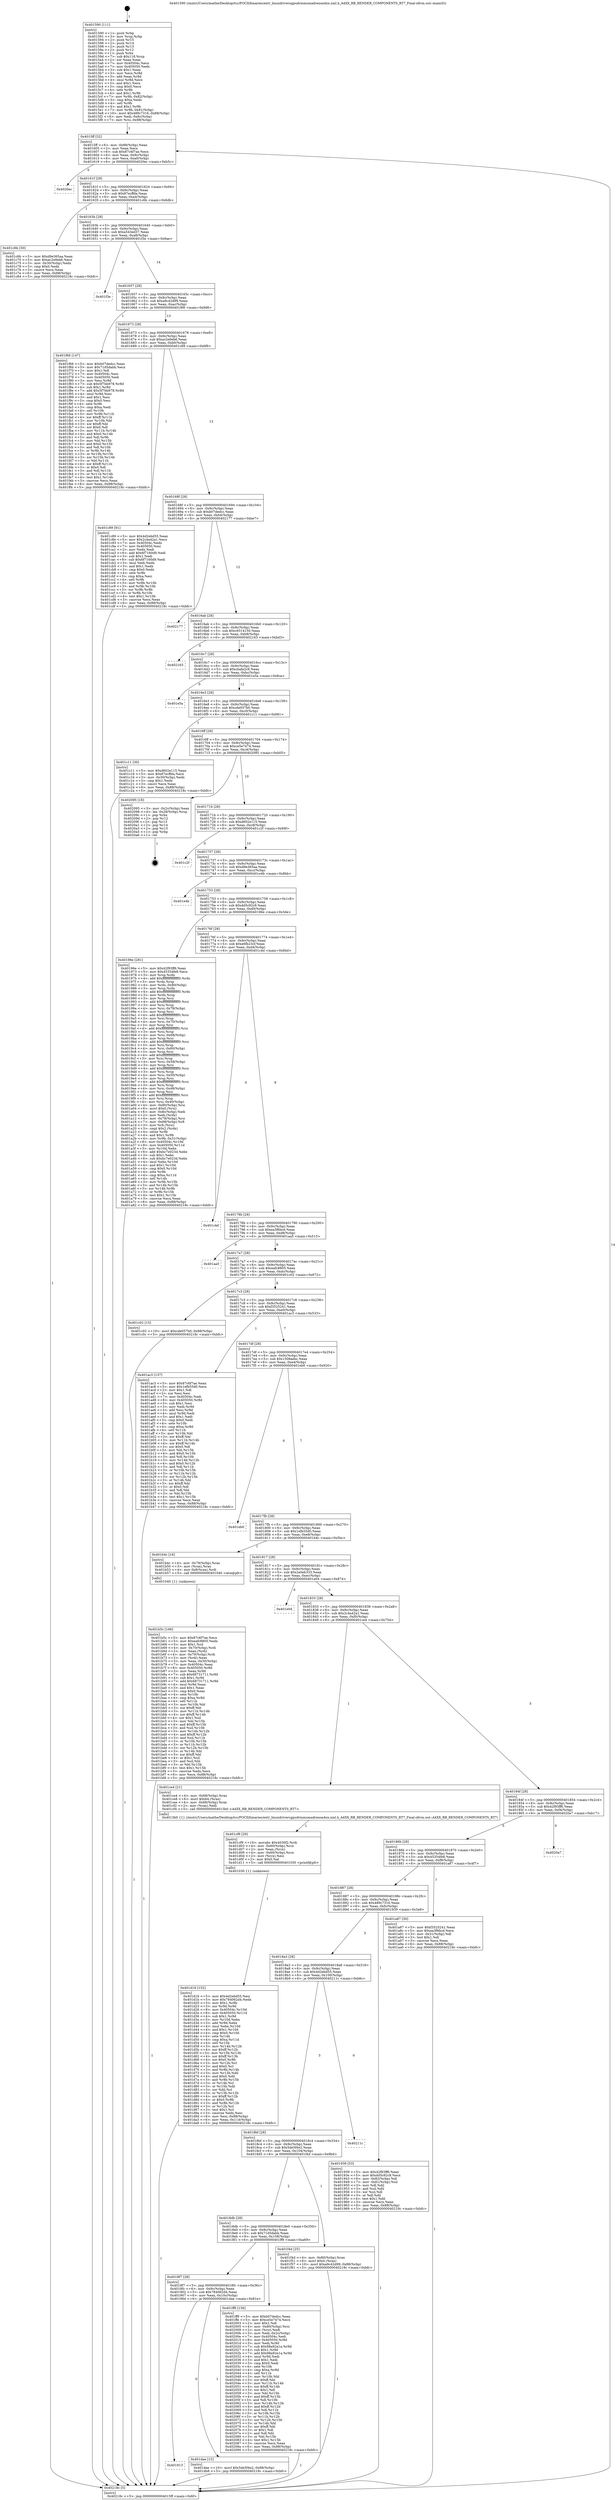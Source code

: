 digraph "0x401590" {
  label = "0x401590 (/mnt/c/Users/mathe/Desktop/tcc/POCII/binaries/extr_linuxdriversgpudrmmsmadrenoa4xx.xml.h_A4XX_RB_RENDER_COMPONENTS_RT7_Final-ollvm.out::main(0))"
  labelloc = "t"
  node[shape=record]

  Entry [label="",width=0.3,height=0.3,shape=circle,fillcolor=black,style=filled]
  "0x4015ff" [label="{
     0x4015ff [32]\l
     | [instrs]\l
     &nbsp;&nbsp;0x4015ff \<+6\>: mov -0x88(%rbp),%eax\l
     &nbsp;&nbsp;0x401605 \<+2\>: mov %eax,%ecx\l
     &nbsp;&nbsp;0x401607 \<+6\>: sub $0x87c6f7ae,%ecx\l
     &nbsp;&nbsp;0x40160d \<+6\>: mov %eax,-0x9c(%rbp)\l
     &nbsp;&nbsp;0x401613 \<+6\>: mov %ecx,-0xa0(%rbp)\l
     &nbsp;&nbsp;0x401619 \<+6\>: je 00000000004020ec \<main+0xb5c\>\l
  }"]
  "0x4020ec" [label="{
     0x4020ec\l
  }", style=dashed]
  "0x40161f" [label="{
     0x40161f [28]\l
     | [instrs]\l
     &nbsp;&nbsp;0x40161f \<+5\>: jmp 0000000000401624 \<main+0x94\>\l
     &nbsp;&nbsp;0x401624 \<+6\>: mov -0x9c(%rbp),%eax\l
     &nbsp;&nbsp;0x40162a \<+5\>: sub $0x87ecffda,%eax\l
     &nbsp;&nbsp;0x40162f \<+6\>: mov %eax,-0xa4(%rbp)\l
     &nbsp;&nbsp;0x401635 \<+6\>: je 0000000000401c6b \<main+0x6db\>\l
  }"]
  Exit [label="",width=0.3,height=0.3,shape=circle,fillcolor=black,style=filled,peripheries=2]
  "0x401c6b" [label="{
     0x401c6b [30]\l
     | [instrs]\l
     &nbsp;&nbsp;0x401c6b \<+5\>: mov $0xd9e365aa,%eax\l
     &nbsp;&nbsp;0x401c70 \<+5\>: mov $0xac2e9eb6,%ecx\l
     &nbsp;&nbsp;0x401c75 \<+3\>: mov -0x30(%rbp),%edx\l
     &nbsp;&nbsp;0x401c78 \<+3\>: cmp $0x0,%edx\l
     &nbsp;&nbsp;0x401c7b \<+3\>: cmove %ecx,%eax\l
     &nbsp;&nbsp;0x401c7e \<+6\>: mov %eax,-0x88(%rbp)\l
     &nbsp;&nbsp;0x401c84 \<+5\>: jmp 000000000040218c \<main+0xbfc\>\l
  }"]
  "0x40163b" [label="{
     0x40163b [28]\l
     | [instrs]\l
     &nbsp;&nbsp;0x40163b \<+5\>: jmp 0000000000401640 \<main+0xb0\>\l
     &nbsp;&nbsp;0x401640 \<+6\>: mov -0x9c(%rbp),%eax\l
     &nbsp;&nbsp;0x401646 \<+5\>: sub $0xa543ed37,%eax\l
     &nbsp;&nbsp;0x40164b \<+6\>: mov %eax,-0xa8(%rbp)\l
     &nbsp;&nbsp;0x401651 \<+6\>: je 0000000000401f3e \<main+0x9ae\>\l
  }"]
  "0x401913" [label="{
     0x401913\l
  }", style=dashed]
  "0x401f3e" [label="{
     0x401f3e\l
  }", style=dashed]
  "0x401657" [label="{
     0x401657 [28]\l
     | [instrs]\l
     &nbsp;&nbsp;0x401657 \<+5\>: jmp 000000000040165c \<main+0xcc\>\l
     &nbsp;&nbsp;0x40165c \<+6\>: mov -0x9c(%rbp),%eax\l
     &nbsp;&nbsp;0x401662 \<+5\>: sub $0xa9c42d99,%eax\l
     &nbsp;&nbsp;0x401667 \<+6\>: mov %eax,-0xac(%rbp)\l
     &nbsp;&nbsp;0x40166d \<+6\>: je 0000000000401f66 \<main+0x9d6\>\l
  }"]
  "0x401dae" [label="{
     0x401dae [15]\l
     | [instrs]\l
     &nbsp;&nbsp;0x401dae \<+10\>: movl $0x5de5f4e2,-0x88(%rbp)\l
     &nbsp;&nbsp;0x401db8 \<+5\>: jmp 000000000040218c \<main+0xbfc\>\l
  }"]
  "0x401f66" [label="{
     0x401f66 [147]\l
     | [instrs]\l
     &nbsp;&nbsp;0x401f66 \<+5\>: mov $0xb07dedcc,%eax\l
     &nbsp;&nbsp;0x401f6b \<+5\>: mov $0x71d5dabb,%ecx\l
     &nbsp;&nbsp;0x401f70 \<+2\>: mov $0x1,%dl\l
     &nbsp;&nbsp;0x401f72 \<+7\>: mov 0x40504c,%esi\l
     &nbsp;&nbsp;0x401f79 \<+7\>: mov 0x405050,%edi\l
     &nbsp;&nbsp;0x401f80 \<+3\>: mov %esi,%r8d\l
     &nbsp;&nbsp;0x401f83 \<+7\>: sub $0x5f7bb978,%r8d\l
     &nbsp;&nbsp;0x401f8a \<+4\>: sub $0x1,%r8d\l
     &nbsp;&nbsp;0x401f8e \<+7\>: add $0x5f7bb978,%r8d\l
     &nbsp;&nbsp;0x401f95 \<+4\>: imul %r8d,%esi\l
     &nbsp;&nbsp;0x401f99 \<+3\>: and $0x1,%esi\l
     &nbsp;&nbsp;0x401f9c \<+3\>: cmp $0x0,%esi\l
     &nbsp;&nbsp;0x401f9f \<+4\>: sete %r9b\l
     &nbsp;&nbsp;0x401fa3 \<+3\>: cmp $0xa,%edi\l
     &nbsp;&nbsp;0x401fa6 \<+4\>: setl %r10b\l
     &nbsp;&nbsp;0x401faa \<+3\>: mov %r9b,%r11b\l
     &nbsp;&nbsp;0x401fad \<+4\>: xor $0xff,%r11b\l
     &nbsp;&nbsp;0x401fb1 \<+3\>: mov %r10b,%bl\l
     &nbsp;&nbsp;0x401fb4 \<+3\>: xor $0xff,%bl\l
     &nbsp;&nbsp;0x401fb7 \<+3\>: xor $0x0,%dl\l
     &nbsp;&nbsp;0x401fba \<+3\>: mov %r11b,%r14b\l
     &nbsp;&nbsp;0x401fbd \<+4\>: and $0x0,%r14b\l
     &nbsp;&nbsp;0x401fc1 \<+3\>: and %dl,%r9b\l
     &nbsp;&nbsp;0x401fc4 \<+3\>: mov %bl,%r15b\l
     &nbsp;&nbsp;0x401fc7 \<+4\>: and $0x0,%r15b\l
     &nbsp;&nbsp;0x401fcb \<+3\>: and %dl,%r10b\l
     &nbsp;&nbsp;0x401fce \<+3\>: or %r9b,%r14b\l
     &nbsp;&nbsp;0x401fd1 \<+3\>: or %r10b,%r15b\l
     &nbsp;&nbsp;0x401fd4 \<+3\>: xor %r15b,%r14b\l
     &nbsp;&nbsp;0x401fd7 \<+3\>: or %bl,%r11b\l
     &nbsp;&nbsp;0x401fda \<+4\>: xor $0xff,%r11b\l
     &nbsp;&nbsp;0x401fde \<+3\>: or $0x0,%dl\l
     &nbsp;&nbsp;0x401fe1 \<+3\>: and %dl,%r11b\l
     &nbsp;&nbsp;0x401fe4 \<+3\>: or %r11b,%r14b\l
     &nbsp;&nbsp;0x401fe7 \<+4\>: test $0x1,%r14b\l
     &nbsp;&nbsp;0x401feb \<+3\>: cmovne %ecx,%eax\l
     &nbsp;&nbsp;0x401fee \<+6\>: mov %eax,-0x88(%rbp)\l
     &nbsp;&nbsp;0x401ff4 \<+5\>: jmp 000000000040218c \<main+0xbfc\>\l
  }"]
  "0x401673" [label="{
     0x401673 [28]\l
     | [instrs]\l
     &nbsp;&nbsp;0x401673 \<+5\>: jmp 0000000000401678 \<main+0xe8\>\l
     &nbsp;&nbsp;0x401678 \<+6\>: mov -0x9c(%rbp),%eax\l
     &nbsp;&nbsp;0x40167e \<+5\>: sub $0xac2e9eb6,%eax\l
     &nbsp;&nbsp;0x401683 \<+6\>: mov %eax,-0xb0(%rbp)\l
     &nbsp;&nbsp;0x401689 \<+6\>: je 0000000000401c89 \<main+0x6f9\>\l
  }"]
  "0x4018f7" [label="{
     0x4018f7 [28]\l
     | [instrs]\l
     &nbsp;&nbsp;0x4018f7 \<+5\>: jmp 00000000004018fc \<main+0x36c\>\l
     &nbsp;&nbsp;0x4018fc \<+6\>: mov -0x9c(%rbp),%eax\l
     &nbsp;&nbsp;0x401902 \<+5\>: sub $0x784062d4,%eax\l
     &nbsp;&nbsp;0x401907 \<+6\>: mov %eax,-0x10c(%rbp)\l
     &nbsp;&nbsp;0x40190d \<+6\>: je 0000000000401dae \<main+0x81e\>\l
  }"]
  "0x401c89" [label="{
     0x401c89 [91]\l
     | [instrs]\l
     &nbsp;&nbsp;0x401c89 \<+5\>: mov $0x4d2ebd55,%eax\l
     &nbsp;&nbsp;0x401c8e \<+5\>: mov $0x2c4a42a1,%ecx\l
     &nbsp;&nbsp;0x401c93 \<+7\>: mov 0x40504c,%edx\l
     &nbsp;&nbsp;0x401c9a \<+7\>: mov 0x405050,%esi\l
     &nbsp;&nbsp;0x401ca1 \<+2\>: mov %edx,%edi\l
     &nbsp;&nbsp;0x401ca3 \<+6\>: add $0x6f7160d9,%edi\l
     &nbsp;&nbsp;0x401ca9 \<+3\>: sub $0x1,%edi\l
     &nbsp;&nbsp;0x401cac \<+6\>: sub $0x6f7160d9,%edi\l
     &nbsp;&nbsp;0x401cb2 \<+3\>: imul %edi,%edx\l
     &nbsp;&nbsp;0x401cb5 \<+3\>: and $0x1,%edx\l
     &nbsp;&nbsp;0x401cb8 \<+3\>: cmp $0x0,%edx\l
     &nbsp;&nbsp;0x401cbb \<+4\>: sete %r8b\l
     &nbsp;&nbsp;0x401cbf \<+3\>: cmp $0xa,%esi\l
     &nbsp;&nbsp;0x401cc2 \<+4\>: setl %r9b\l
     &nbsp;&nbsp;0x401cc6 \<+3\>: mov %r8b,%r10b\l
     &nbsp;&nbsp;0x401cc9 \<+3\>: and %r9b,%r10b\l
     &nbsp;&nbsp;0x401ccc \<+3\>: xor %r9b,%r8b\l
     &nbsp;&nbsp;0x401ccf \<+3\>: or %r8b,%r10b\l
     &nbsp;&nbsp;0x401cd2 \<+4\>: test $0x1,%r10b\l
     &nbsp;&nbsp;0x401cd6 \<+3\>: cmovne %ecx,%eax\l
     &nbsp;&nbsp;0x401cd9 \<+6\>: mov %eax,-0x88(%rbp)\l
     &nbsp;&nbsp;0x401cdf \<+5\>: jmp 000000000040218c \<main+0xbfc\>\l
  }"]
  "0x40168f" [label="{
     0x40168f [28]\l
     | [instrs]\l
     &nbsp;&nbsp;0x40168f \<+5\>: jmp 0000000000401694 \<main+0x104\>\l
     &nbsp;&nbsp;0x401694 \<+6\>: mov -0x9c(%rbp),%eax\l
     &nbsp;&nbsp;0x40169a \<+5\>: sub $0xb07dedcc,%eax\l
     &nbsp;&nbsp;0x40169f \<+6\>: mov %eax,-0xb4(%rbp)\l
     &nbsp;&nbsp;0x4016a5 \<+6\>: je 0000000000402177 \<main+0xbe7\>\l
  }"]
  "0x401ff9" [label="{
     0x401ff9 [156]\l
     | [instrs]\l
     &nbsp;&nbsp;0x401ff9 \<+5\>: mov $0xb07dedcc,%eax\l
     &nbsp;&nbsp;0x401ffe \<+5\>: mov $0xce5e7474,%ecx\l
     &nbsp;&nbsp;0x402003 \<+2\>: mov $0x1,%dl\l
     &nbsp;&nbsp;0x402005 \<+4\>: mov -0x80(%rbp),%rsi\l
     &nbsp;&nbsp;0x402009 \<+2\>: mov (%rsi),%edi\l
     &nbsp;&nbsp;0x40200b \<+3\>: mov %edi,-0x2c(%rbp)\l
     &nbsp;&nbsp;0x40200e \<+7\>: mov 0x40504c,%edi\l
     &nbsp;&nbsp;0x402015 \<+8\>: mov 0x405050,%r8d\l
     &nbsp;&nbsp;0x40201d \<+3\>: mov %edi,%r9d\l
     &nbsp;&nbsp;0x402020 \<+7\>: sub $0x98a92e1a,%r9d\l
     &nbsp;&nbsp;0x402027 \<+4\>: sub $0x1,%r9d\l
     &nbsp;&nbsp;0x40202b \<+7\>: add $0x98a92e1a,%r9d\l
     &nbsp;&nbsp;0x402032 \<+4\>: imul %r9d,%edi\l
     &nbsp;&nbsp;0x402036 \<+3\>: and $0x1,%edi\l
     &nbsp;&nbsp;0x402039 \<+3\>: cmp $0x0,%edi\l
     &nbsp;&nbsp;0x40203c \<+4\>: sete %r10b\l
     &nbsp;&nbsp;0x402040 \<+4\>: cmp $0xa,%r8d\l
     &nbsp;&nbsp;0x402044 \<+4\>: setl %r11b\l
     &nbsp;&nbsp;0x402048 \<+3\>: mov %r10b,%bl\l
     &nbsp;&nbsp;0x40204b \<+3\>: xor $0xff,%bl\l
     &nbsp;&nbsp;0x40204e \<+3\>: mov %r11b,%r14b\l
     &nbsp;&nbsp;0x402051 \<+4\>: xor $0xff,%r14b\l
     &nbsp;&nbsp;0x402055 \<+3\>: xor $0x1,%dl\l
     &nbsp;&nbsp;0x402058 \<+3\>: mov %bl,%r15b\l
     &nbsp;&nbsp;0x40205b \<+4\>: and $0xff,%r15b\l
     &nbsp;&nbsp;0x40205f \<+3\>: and %dl,%r10b\l
     &nbsp;&nbsp;0x402062 \<+3\>: mov %r14b,%r12b\l
     &nbsp;&nbsp;0x402065 \<+4\>: and $0xff,%r12b\l
     &nbsp;&nbsp;0x402069 \<+3\>: and %dl,%r11b\l
     &nbsp;&nbsp;0x40206c \<+3\>: or %r10b,%r15b\l
     &nbsp;&nbsp;0x40206f \<+3\>: or %r11b,%r12b\l
     &nbsp;&nbsp;0x402072 \<+3\>: xor %r12b,%r15b\l
     &nbsp;&nbsp;0x402075 \<+3\>: or %r14b,%bl\l
     &nbsp;&nbsp;0x402078 \<+3\>: xor $0xff,%bl\l
     &nbsp;&nbsp;0x40207b \<+3\>: or $0x1,%dl\l
     &nbsp;&nbsp;0x40207e \<+2\>: and %dl,%bl\l
     &nbsp;&nbsp;0x402080 \<+3\>: or %bl,%r15b\l
     &nbsp;&nbsp;0x402083 \<+4\>: test $0x1,%r15b\l
     &nbsp;&nbsp;0x402087 \<+3\>: cmovne %ecx,%eax\l
     &nbsp;&nbsp;0x40208a \<+6\>: mov %eax,-0x88(%rbp)\l
     &nbsp;&nbsp;0x402090 \<+5\>: jmp 000000000040218c \<main+0xbfc\>\l
  }"]
  "0x402177" [label="{
     0x402177\l
  }", style=dashed]
  "0x4016ab" [label="{
     0x4016ab [28]\l
     | [instrs]\l
     &nbsp;&nbsp;0x4016ab \<+5\>: jmp 00000000004016b0 \<main+0x120\>\l
     &nbsp;&nbsp;0x4016b0 \<+6\>: mov -0x9c(%rbp),%eax\l
     &nbsp;&nbsp;0x4016b6 \<+5\>: sub $0xc9314150,%eax\l
     &nbsp;&nbsp;0x4016bb \<+6\>: mov %eax,-0xb8(%rbp)\l
     &nbsp;&nbsp;0x4016c1 \<+6\>: je 0000000000402163 \<main+0xbd3\>\l
  }"]
  "0x4018db" [label="{
     0x4018db [28]\l
     | [instrs]\l
     &nbsp;&nbsp;0x4018db \<+5\>: jmp 00000000004018e0 \<main+0x350\>\l
     &nbsp;&nbsp;0x4018e0 \<+6\>: mov -0x9c(%rbp),%eax\l
     &nbsp;&nbsp;0x4018e6 \<+5\>: sub $0x71d5dabb,%eax\l
     &nbsp;&nbsp;0x4018eb \<+6\>: mov %eax,-0x108(%rbp)\l
     &nbsp;&nbsp;0x4018f1 \<+6\>: je 0000000000401ff9 \<main+0xa69\>\l
  }"]
  "0x402163" [label="{
     0x402163\l
  }", style=dashed]
  "0x4016c7" [label="{
     0x4016c7 [28]\l
     | [instrs]\l
     &nbsp;&nbsp;0x4016c7 \<+5\>: jmp 00000000004016cc \<main+0x13c\>\l
     &nbsp;&nbsp;0x4016cc \<+6\>: mov -0x9c(%rbp),%eax\l
     &nbsp;&nbsp;0x4016d2 \<+5\>: sub $0xcbafa2c9,%eax\l
     &nbsp;&nbsp;0x4016d7 \<+6\>: mov %eax,-0xbc(%rbp)\l
     &nbsp;&nbsp;0x4016dd \<+6\>: je 0000000000401e5a \<main+0x8ca\>\l
  }"]
  "0x401f4d" [label="{
     0x401f4d [25]\l
     | [instrs]\l
     &nbsp;&nbsp;0x401f4d \<+4\>: mov -0x80(%rbp),%rax\l
     &nbsp;&nbsp;0x401f51 \<+6\>: movl $0x0,(%rax)\l
     &nbsp;&nbsp;0x401f57 \<+10\>: movl $0xa9c42d99,-0x88(%rbp)\l
     &nbsp;&nbsp;0x401f61 \<+5\>: jmp 000000000040218c \<main+0xbfc\>\l
  }"]
  "0x401e5a" [label="{
     0x401e5a\l
  }", style=dashed]
  "0x4016e3" [label="{
     0x4016e3 [28]\l
     | [instrs]\l
     &nbsp;&nbsp;0x4016e3 \<+5\>: jmp 00000000004016e8 \<main+0x158\>\l
     &nbsp;&nbsp;0x4016e8 \<+6\>: mov -0x9c(%rbp),%eax\l
     &nbsp;&nbsp;0x4016ee \<+5\>: sub $0xcde057b0,%eax\l
     &nbsp;&nbsp;0x4016f3 \<+6\>: mov %eax,-0xc0(%rbp)\l
     &nbsp;&nbsp;0x4016f9 \<+6\>: je 0000000000401c11 \<main+0x681\>\l
  }"]
  "0x4018bf" [label="{
     0x4018bf [28]\l
     | [instrs]\l
     &nbsp;&nbsp;0x4018bf \<+5\>: jmp 00000000004018c4 \<main+0x334\>\l
     &nbsp;&nbsp;0x4018c4 \<+6\>: mov -0x9c(%rbp),%eax\l
     &nbsp;&nbsp;0x4018ca \<+5\>: sub $0x5de5f4e2,%eax\l
     &nbsp;&nbsp;0x4018cf \<+6\>: mov %eax,-0x104(%rbp)\l
     &nbsp;&nbsp;0x4018d5 \<+6\>: je 0000000000401f4d \<main+0x9bd\>\l
  }"]
  "0x401c11" [label="{
     0x401c11 [30]\l
     | [instrs]\l
     &nbsp;&nbsp;0x401c11 \<+5\>: mov $0xd602e115,%eax\l
     &nbsp;&nbsp;0x401c16 \<+5\>: mov $0x87ecffda,%ecx\l
     &nbsp;&nbsp;0x401c1b \<+3\>: mov -0x30(%rbp),%edx\l
     &nbsp;&nbsp;0x401c1e \<+3\>: cmp $0x1,%edx\l
     &nbsp;&nbsp;0x401c21 \<+3\>: cmovl %ecx,%eax\l
     &nbsp;&nbsp;0x401c24 \<+6\>: mov %eax,-0x88(%rbp)\l
     &nbsp;&nbsp;0x401c2a \<+5\>: jmp 000000000040218c \<main+0xbfc\>\l
  }"]
  "0x4016ff" [label="{
     0x4016ff [28]\l
     | [instrs]\l
     &nbsp;&nbsp;0x4016ff \<+5\>: jmp 0000000000401704 \<main+0x174\>\l
     &nbsp;&nbsp;0x401704 \<+6\>: mov -0x9c(%rbp),%eax\l
     &nbsp;&nbsp;0x40170a \<+5\>: sub $0xce5e7474,%eax\l
     &nbsp;&nbsp;0x40170f \<+6\>: mov %eax,-0xc4(%rbp)\l
     &nbsp;&nbsp;0x401715 \<+6\>: je 0000000000402095 \<main+0xb05\>\l
  }"]
  "0x40211c" [label="{
     0x40211c\l
  }", style=dashed]
  "0x402095" [label="{
     0x402095 [18]\l
     | [instrs]\l
     &nbsp;&nbsp;0x402095 \<+3\>: mov -0x2c(%rbp),%eax\l
     &nbsp;&nbsp;0x402098 \<+4\>: lea -0x28(%rbp),%rsp\l
     &nbsp;&nbsp;0x40209c \<+1\>: pop %rbx\l
     &nbsp;&nbsp;0x40209d \<+2\>: pop %r12\l
     &nbsp;&nbsp;0x40209f \<+2\>: pop %r13\l
     &nbsp;&nbsp;0x4020a1 \<+2\>: pop %r14\l
     &nbsp;&nbsp;0x4020a3 \<+2\>: pop %r15\l
     &nbsp;&nbsp;0x4020a5 \<+1\>: pop %rbp\l
     &nbsp;&nbsp;0x4020a6 \<+1\>: ret\l
  }"]
  "0x40171b" [label="{
     0x40171b [28]\l
     | [instrs]\l
     &nbsp;&nbsp;0x40171b \<+5\>: jmp 0000000000401720 \<main+0x190\>\l
     &nbsp;&nbsp;0x401720 \<+6\>: mov -0x9c(%rbp),%eax\l
     &nbsp;&nbsp;0x401726 \<+5\>: sub $0xd602e115,%eax\l
     &nbsp;&nbsp;0x40172b \<+6\>: mov %eax,-0xc8(%rbp)\l
     &nbsp;&nbsp;0x401731 \<+6\>: je 0000000000401c2f \<main+0x69f\>\l
  }"]
  "0x401d16" [label="{
     0x401d16 [152]\l
     | [instrs]\l
     &nbsp;&nbsp;0x401d16 \<+5\>: mov $0x4d2ebd55,%esi\l
     &nbsp;&nbsp;0x401d1b \<+5\>: mov $0x784062d4,%edx\l
     &nbsp;&nbsp;0x401d20 \<+3\>: mov $0x1,%r8b\l
     &nbsp;&nbsp;0x401d23 \<+3\>: xor %r9d,%r9d\l
     &nbsp;&nbsp;0x401d26 \<+8\>: mov 0x40504c,%r10d\l
     &nbsp;&nbsp;0x401d2e \<+8\>: mov 0x405050,%r11d\l
     &nbsp;&nbsp;0x401d36 \<+4\>: sub $0x1,%r9d\l
     &nbsp;&nbsp;0x401d3a \<+3\>: mov %r10d,%ebx\l
     &nbsp;&nbsp;0x401d3d \<+3\>: add %r9d,%ebx\l
     &nbsp;&nbsp;0x401d40 \<+4\>: imul %ebx,%r10d\l
     &nbsp;&nbsp;0x401d44 \<+4\>: and $0x1,%r10d\l
     &nbsp;&nbsp;0x401d48 \<+4\>: cmp $0x0,%r10d\l
     &nbsp;&nbsp;0x401d4c \<+4\>: sete %r14b\l
     &nbsp;&nbsp;0x401d50 \<+4\>: cmp $0xa,%r11d\l
     &nbsp;&nbsp;0x401d54 \<+4\>: setl %r15b\l
     &nbsp;&nbsp;0x401d58 \<+3\>: mov %r14b,%r12b\l
     &nbsp;&nbsp;0x401d5b \<+4\>: xor $0xff,%r12b\l
     &nbsp;&nbsp;0x401d5f \<+3\>: mov %r15b,%r13b\l
     &nbsp;&nbsp;0x401d62 \<+4\>: xor $0xff,%r13b\l
     &nbsp;&nbsp;0x401d66 \<+4\>: xor $0x0,%r8b\l
     &nbsp;&nbsp;0x401d6a \<+3\>: mov %r12b,%cl\l
     &nbsp;&nbsp;0x401d6d \<+3\>: and $0x0,%cl\l
     &nbsp;&nbsp;0x401d70 \<+3\>: and %r8b,%r14b\l
     &nbsp;&nbsp;0x401d73 \<+3\>: mov %r13b,%dil\l
     &nbsp;&nbsp;0x401d76 \<+4\>: and $0x0,%dil\l
     &nbsp;&nbsp;0x401d7a \<+3\>: and %r8b,%r15b\l
     &nbsp;&nbsp;0x401d7d \<+3\>: or %r14b,%cl\l
     &nbsp;&nbsp;0x401d80 \<+3\>: or %r15b,%dil\l
     &nbsp;&nbsp;0x401d83 \<+3\>: xor %dil,%cl\l
     &nbsp;&nbsp;0x401d86 \<+3\>: or %r13b,%r12b\l
     &nbsp;&nbsp;0x401d89 \<+4\>: xor $0xff,%r12b\l
     &nbsp;&nbsp;0x401d8d \<+4\>: or $0x0,%r8b\l
     &nbsp;&nbsp;0x401d91 \<+3\>: and %r8b,%r12b\l
     &nbsp;&nbsp;0x401d94 \<+3\>: or %r12b,%cl\l
     &nbsp;&nbsp;0x401d97 \<+3\>: test $0x1,%cl\l
     &nbsp;&nbsp;0x401d9a \<+3\>: cmovne %edx,%esi\l
     &nbsp;&nbsp;0x401d9d \<+6\>: mov %esi,-0x88(%rbp)\l
     &nbsp;&nbsp;0x401da3 \<+6\>: mov %eax,-0x114(%rbp)\l
     &nbsp;&nbsp;0x401da9 \<+5\>: jmp 000000000040218c \<main+0xbfc\>\l
  }"]
  "0x401c2f" [label="{
     0x401c2f\l
  }", style=dashed]
  "0x401737" [label="{
     0x401737 [28]\l
     | [instrs]\l
     &nbsp;&nbsp;0x401737 \<+5\>: jmp 000000000040173c \<main+0x1ac\>\l
     &nbsp;&nbsp;0x40173c \<+6\>: mov -0x9c(%rbp),%eax\l
     &nbsp;&nbsp;0x401742 \<+5\>: sub $0xd9e365aa,%eax\l
     &nbsp;&nbsp;0x401747 \<+6\>: mov %eax,-0xcc(%rbp)\l
     &nbsp;&nbsp;0x40174d \<+6\>: je 0000000000401e4b \<main+0x8bb\>\l
  }"]
  "0x401cf9" [label="{
     0x401cf9 [29]\l
     | [instrs]\l
     &nbsp;&nbsp;0x401cf9 \<+10\>: movabs $0x4030f2,%rdi\l
     &nbsp;&nbsp;0x401d03 \<+4\>: mov -0x60(%rbp),%rcx\l
     &nbsp;&nbsp;0x401d07 \<+2\>: mov %eax,(%rcx)\l
     &nbsp;&nbsp;0x401d09 \<+4\>: mov -0x60(%rbp),%rcx\l
     &nbsp;&nbsp;0x401d0d \<+2\>: mov (%rcx),%esi\l
     &nbsp;&nbsp;0x401d0f \<+2\>: mov $0x0,%al\l
     &nbsp;&nbsp;0x401d11 \<+5\>: call 0000000000401030 \<printf@plt\>\l
     | [calls]\l
     &nbsp;&nbsp;0x401030 \{1\} (unknown)\l
  }"]
  "0x401e4b" [label="{
     0x401e4b\l
  }", style=dashed]
  "0x401753" [label="{
     0x401753 [28]\l
     | [instrs]\l
     &nbsp;&nbsp;0x401753 \<+5\>: jmp 0000000000401758 \<main+0x1c8\>\l
     &nbsp;&nbsp;0x401758 \<+6\>: mov -0x9c(%rbp),%eax\l
     &nbsp;&nbsp;0x40175e \<+5\>: sub $0xdd5c92c9,%eax\l
     &nbsp;&nbsp;0x401763 \<+6\>: mov %eax,-0xd0(%rbp)\l
     &nbsp;&nbsp;0x401769 \<+6\>: je 000000000040196e \<main+0x3de\>\l
  }"]
  "0x401b5c" [label="{
     0x401b5c [166]\l
     | [instrs]\l
     &nbsp;&nbsp;0x401b5c \<+5\>: mov $0x87c6f7ae,%ecx\l
     &nbsp;&nbsp;0x401b61 \<+5\>: mov $0xeafc8805,%edx\l
     &nbsp;&nbsp;0x401b66 \<+3\>: mov $0x1,%sil\l
     &nbsp;&nbsp;0x401b69 \<+4\>: mov -0x70(%rbp),%rdi\l
     &nbsp;&nbsp;0x401b6d \<+2\>: mov %eax,(%rdi)\l
     &nbsp;&nbsp;0x401b6f \<+4\>: mov -0x70(%rbp),%rdi\l
     &nbsp;&nbsp;0x401b73 \<+2\>: mov (%rdi),%eax\l
     &nbsp;&nbsp;0x401b75 \<+3\>: mov %eax,-0x30(%rbp)\l
     &nbsp;&nbsp;0x401b78 \<+7\>: mov 0x40504c,%eax\l
     &nbsp;&nbsp;0x401b7f \<+8\>: mov 0x405050,%r8d\l
     &nbsp;&nbsp;0x401b87 \<+3\>: mov %eax,%r9d\l
     &nbsp;&nbsp;0x401b8a \<+7\>: sub $0x68731711,%r9d\l
     &nbsp;&nbsp;0x401b91 \<+4\>: sub $0x1,%r9d\l
     &nbsp;&nbsp;0x401b95 \<+7\>: add $0x68731711,%r9d\l
     &nbsp;&nbsp;0x401b9c \<+4\>: imul %r9d,%eax\l
     &nbsp;&nbsp;0x401ba0 \<+3\>: and $0x1,%eax\l
     &nbsp;&nbsp;0x401ba3 \<+3\>: cmp $0x0,%eax\l
     &nbsp;&nbsp;0x401ba6 \<+4\>: sete %r10b\l
     &nbsp;&nbsp;0x401baa \<+4\>: cmp $0xa,%r8d\l
     &nbsp;&nbsp;0x401bae \<+4\>: setl %r11b\l
     &nbsp;&nbsp;0x401bb2 \<+3\>: mov %r10b,%bl\l
     &nbsp;&nbsp;0x401bb5 \<+3\>: xor $0xff,%bl\l
     &nbsp;&nbsp;0x401bb8 \<+3\>: mov %r11b,%r14b\l
     &nbsp;&nbsp;0x401bbb \<+4\>: xor $0xff,%r14b\l
     &nbsp;&nbsp;0x401bbf \<+4\>: xor $0x1,%sil\l
     &nbsp;&nbsp;0x401bc3 \<+3\>: mov %bl,%r15b\l
     &nbsp;&nbsp;0x401bc6 \<+4\>: and $0xff,%r15b\l
     &nbsp;&nbsp;0x401bca \<+3\>: and %sil,%r10b\l
     &nbsp;&nbsp;0x401bcd \<+3\>: mov %r14b,%r12b\l
     &nbsp;&nbsp;0x401bd0 \<+4\>: and $0xff,%r12b\l
     &nbsp;&nbsp;0x401bd4 \<+3\>: and %sil,%r11b\l
     &nbsp;&nbsp;0x401bd7 \<+3\>: or %r10b,%r15b\l
     &nbsp;&nbsp;0x401bda \<+3\>: or %r11b,%r12b\l
     &nbsp;&nbsp;0x401bdd \<+3\>: xor %r12b,%r15b\l
     &nbsp;&nbsp;0x401be0 \<+3\>: or %r14b,%bl\l
     &nbsp;&nbsp;0x401be3 \<+3\>: xor $0xff,%bl\l
     &nbsp;&nbsp;0x401be6 \<+4\>: or $0x1,%sil\l
     &nbsp;&nbsp;0x401bea \<+3\>: and %sil,%bl\l
     &nbsp;&nbsp;0x401bed \<+3\>: or %bl,%r15b\l
     &nbsp;&nbsp;0x401bf0 \<+4\>: test $0x1,%r15b\l
     &nbsp;&nbsp;0x401bf4 \<+3\>: cmovne %edx,%ecx\l
     &nbsp;&nbsp;0x401bf7 \<+6\>: mov %ecx,-0x88(%rbp)\l
     &nbsp;&nbsp;0x401bfd \<+5\>: jmp 000000000040218c \<main+0xbfc\>\l
  }"]
  "0x40196e" [label="{
     0x40196e [281]\l
     | [instrs]\l
     &nbsp;&nbsp;0x40196e \<+5\>: mov $0x42f93ff6,%eax\l
     &nbsp;&nbsp;0x401973 \<+5\>: mov $0x45354fe8,%ecx\l
     &nbsp;&nbsp;0x401978 \<+3\>: mov %rsp,%rdx\l
     &nbsp;&nbsp;0x40197b \<+4\>: add $0xfffffffffffffff0,%rdx\l
     &nbsp;&nbsp;0x40197f \<+3\>: mov %rdx,%rsp\l
     &nbsp;&nbsp;0x401982 \<+4\>: mov %rdx,-0x80(%rbp)\l
     &nbsp;&nbsp;0x401986 \<+3\>: mov %rsp,%rdx\l
     &nbsp;&nbsp;0x401989 \<+4\>: add $0xfffffffffffffff0,%rdx\l
     &nbsp;&nbsp;0x40198d \<+3\>: mov %rdx,%rsp\l
     &nbsp;&nbsp;0x401990 \<+3\>: mov %rsp,%rsi\l
     &nbsp;&nbsp;0x401993 \<+4\>: add $0xfffffffffffffff0,%rsi\l
     &nbsp;&nbsp;0x401997 \<+3\>: mov %rsi,%rsp\l
     &nbsp;&nbsp;0x40199a \<+4\>: mov %rsi,-0x78(%rbp)\l
     &nbsp;&nbsp;0x40199e \<+3\>: mov %rsp,%rsi\l
     &nbsp;&nbsp;0x4019a1 \<+4\>: add $0xfffffffffffffff0,%rsi\l
     &nbsp;&nbsp;0x4019a5 \<+3\>: mov %rsi,%rsp\l
     &nbsp;&nbsp;0x4019a8 \<+4\>: mov %rsi,-0x70(%rbp)\l
     &nbsp;&nbsp;0x4019ac \<+3\>: mov %rsp,%rsi\l
     &nbsp;&nbsp;0x4019af \<+4\>: add $0xfffffffffffffff0,%rsi\l
     &nbsp;&nbsp;0x4019b3 \<+3\>: mov %rsi,%rsp\l
     &nbsp;&nbsp;0x4019b6 \<+4\>: mov %rsi,-0x68(%rbp)\l
     &nbsp;&nbsp;0x4019ba \<+3\>: mov %rsp,%rsi\l
     &nbsp;&nbsp;0x4019bd \<+4\>: add $0xfffffffffffffff0,%rsi\l
     &nbsp;&nbsp;0x4019c1 \<+3\>: mov %rsi,%rsp\l
     &nbsp;&nbsp;0x4019c4 \<+4\>: mov %rsi,-0x60(%rbp)\l
     &nbsp;&nbsp;0x4019c8 \<+3\>: mov %rsp,%rsi\l
     &nbsp;&nbsp;0x4019cb \<+4\>: add $0xfffffffffffffff0,%rsi\l
     &nbsp;&nbsp;0x4019cf \<+3\>: mov %rsi,%rsp\l
     &nbsp;&nbsp;0x4019d2 \<+4\>: mov %rsi,-0x58(%rbp)\l
     &nbsp;&nbsp;0x4019d6 \<+3\>: mov %rsp,%rsi\l
     &nbsp;&nbsp;0x4019d9 \<+4\>: add $0xfffffffffffffff0,%rsi\l
     &nbsp;&nbsp;0x4019dd \<+3\>: mov %rsi,%rsp\l
     &nbsp;&nbsp;0x4019e0 \<+4\>: mov %rsi,-0x50(%rbp)\l
     &nbsp;&nbsp;0x4019e4 \<+3\>: mov %rsp,%rsi\l
     &nbsp;&nbsp;0x4019e7 \<+4\>: add $0xfffffffffffffff0,%rsi\l
     &nbsp;&nbsp;0x4019eb \<+3\>: mov %rsi,%rsp\l
     &nbsp;&nbsp;0x4019ee \<+4\>: mov %rsi,-0x48(%rbp)\l
     &nbsp;&nbsp;0x4019f2 \<+3\>: mov %rsp,%rsi\l
     &nbsp;&nbsp;0x4019f5 \<+4\>: add $0xfffffffffffffff0,%rsi\l
     &nbsp;&nbsp;0x4019f9 \<+3\>: mov %rsi,%rsp\l
     &nbsp;&nbsp;0x4019fc \<+4\>: mov %rsi,-0x40(%rbp)\l
     &nbsp;&nbsp;0x401a00 \<+4\>: mov -0x80(%rbp),%rsi\l
     &nbsp;&nbsp;0x401a04 \<+6\>: movl $0x0,(%rsi)\l
     &nbsp;&nbsp;0x401a0a \<+6\>: mov -0x8c(%rbp),%edi\l
     &nbsp;&nbsp;0x401a10 \<+2\>: mov %edi,(%rdx)\l
     &nbsp;&nbsp;0x401a12 \<+4\>: mov -0x78(%rbp),%rsi\l
     &nbsp;&nbsp;0x401a16 \<+7\>: mov -0x98(%rbp),%r8\l
     &nbsp;&nbsp;0x401a1d \<+3\>: mov %r8,(%rsi)\l
     &nbsp;&nbsp;0x401a20 \<+3\>: cmpl $0x2,(%rdx)\l
     &nbsp;&nbsp;0x401a23 \<+4\>: setne %r9b\l
     &nbsp;&nbsp;0x401a27 \<+4\>: and $0x1,%r9b\l
     &nbsp;&nbsp;0x401a2b \<+4\>: mov %r9b,-0x31(%rbp)\l
     &nbsp;&nbsp;0x401a2f \<+8\>: mov 0x40504c,%r10d\l
     &nbsp;&nbsp;0x401a37 \<+8\>: mov 0x405050,%r11d\l
     &nbsp;&nbsp;0x401a3f \<+3\>: mov %r10d,%ebx\l
     &nbsp;&nbsp;0x401a42 \<+6\>: add $0xbc7e023d,%ebx\l
     &nbsp;&nbsp;0x401a48 \<+3\>: sub $0x1,%ebx\l
     &nbsp;&nbsp;0x401a4b \<+6\>: sub $0xbc7e023d,%ebx\l
     &nbsp;&nbsp;0x401a51 \<+4\>: imul %ebx,%r10d\l
     &nbsp;&nbsp;0x401a55 \<+4\>: and $0x1,%r10d\l
     &nbsp;&nbsp;0x401a59 \<+4\>: cmp $0x0,%r10d\l
     &nbsp;&nbsp;0x401a5d \<+4\>: sete %r9b\l
     &nbsp;&nbsp;0x401a61 \<+4\>: cmp $0xa,%r11d\l
     &nbsp;&nbsp;0x401a65 \<+4\>: setl %r14b\l
     &nbsp;&nbsp;0x401a69 \<+3\>: mov %r9b,%r15b\l
     &nbsp;&nbsp;0x401a6c \<+3\>: and %r14b,%r15b\l
     &nbsp;&nbsp;0x401a6f \<+3\>: xor %r14b,%r9b\l
     &nbsp;&nbsp;0x401a72 \<+3\>: or %r9b,%r15b\l
     &nbsp;&nbsp;0x401a75 \<+4\>: test $0x1,%r15b\l
     &nbsp;&nbsp;0x401a79 \<+3\>: cmovne %ecx,%eax\l
     &nbsp;&nbsp;0x401a7c \<+6\>: mov %eax,-0x88(%rbp)\l
     &nbsp;&nbsp;0x401a82 \<+5\>: jmp 000000000040218c \<main+0xbfc\>\l
  }"]
  "0x40176f" [label="{
     0x40176f [28]\l
     | [instrs]\l
     &nbsp;&nbsp;0x40176f \<+5\>: jmp 0000000000401774 \<main+0x1e4\>\l
     &nbsp;&nbsp;0x401774 \<+6\>: mov -0x9c(%rbp),%eax\l
     &nbsp;&nbsp;0x40177a \<+5\>: sub $0xe6fb23cf,%eax\l
     &nbsp;&nbsp;0x40177f \<+6\>: mov %eax,-0xd4(%rbp)\l
     &nbsp;&nbsp;0x401785 \<+6\>: je 0000000000401c4d \<main+0x6bd\>\l
  }"]
  "0x401590" [label="{
     0x401590 [111]\l
     | [instrs]\l
     &nbsp;&nbsp;0x401590 \<+1\>: push %rbp\l
     &nbsp;&nbsp;0x401591 \<+3\>: mov %rsp,%rbp\l
     &nbsp;&nbsp;0x401594 \<+2\>: push %r15\l
     &nbsp;&nbsp;0x401596 \<+2\>: push %r14\l
     &nbsp;&nbsp;0x401598 \<+2\>: push %r13\l
     &nbsp;&nbsp;0x40159a \<+2\>: push %r12\l
     &nbsp;&nbsp;0x40159c \<+1\>: push %rbx\l
     &nbsp;&nbsp;0x40159d \<+7\>: sub $0x118,%rsp\l
     &nbsp;&nbsp;0x4015a4 \<+2\>: xor %eax,%eax\l
     &nbsp;&nbsp;0x4015a6 \<+7\>: mov 0x40504c,%ecx\l
     &nbsp;&nbsp;0x4015ad \<+7\>: mov 0x405050,%edx\l
     &nbsp;&nbsp;0x4015b4 \<+3\>: sub $0x1,%eax\l
     &nbsp;&nbsp;0x4015b7 \<+3\>: mov %ecx,%r8d\l
     &nbsp;&nbsp;0x4015ba \<+3\>: add %eax,%r8d\l
     &nbsp;&nbsp;0x4015bd \<+4\>: imul %r8d,%ecx\l
     &nbsp;&nbsp;0x4015c1 \<+3\>: and $0x1,%ecx\l
     &nbsp;&nbsp;0x4015c4 \<+3\>: cmp $0x0,%ecx\l
     &nbsp;&nbsp;0x4015c7 \<+4\>: sete %r9b\l
     &nbsp;&nbsp;0x4015cb \<+4\>: and $0x1,%r9b\l
     &nbsp;&nbsp;0x4015cf \<+7\>: mov %r9b,-0x82(%rbp)\l
     &nbsp;&nbsp;0x4015d6 \<+3\>: cmp $0xa,%edx\l
     &nbsp;&nbsp;0x4015d9 \<+4\>: setl %r9b\l
     &nbsp;&nbsp;0x4015dd \<+4\>: and $0x1,%r9b\l
     &nbsp;&nbsp;0x4015e1 \<+7\>: mov %r9b,-0x81(%rbp)\l
     &nbsp;&nbsp;0x4015e8 \<+10\>: movl $0x489c7316,-0x88(%rbp)\l
     &nbsp;&nbsp;0x4015f2 \<+6\>: mov %edi,-0x8c(%rbp)\l
     &nbsp;&nbsp;0x4015f8 \<+7\>: mov %rsi,-0x98(%rbp)\l
  }"]
  "0x401c4d" [label="{
     0x401c4d\l
  }", style=dashed]
  "0x40178b" [label="{
     0x40178b [28]\l
     | [instrs]\l
     &nbsp;&nbsp;0x40178b \<+5\>: jmp 0000000000401790 \<main+0x200\>\l
     &nbsp;&nbsp;0x401790 \<+6\>: mov -0x9c(%rbp),%eax\l
     &nbsp;&nbsp;0x401796 \<+5\>: sub $0xea3f6bcd,%eax\l
     &nbsp;&nbsp;0x40179b \<+6\>: mov %eax,-0xd8(%rbp)\l
     &nbsp;&nbsp;0x4017a1 \<+6\>: je 0000000000401aa5 \<main+0x515\>\l
  }"]
  "0x40218c" [label="{
     0x40218c [5]\l
     | [instrs]\l
     &nbsp;&nbsp;0x40218c \<+5\>: jmp 00000000004015ff \<main+0x6f\>\l
  }"]
  "0x401aa5" [label="{
     0x401aa5\l
  }", style=dashed]
  "0x4017a7" [label="{
     0x4017a7 [28]\l
     | [instrs]\l
     &nbsp;&nbsp;0x4017a7 \<+5\>: jmp 00000000004017ac \<main+0x21c\>\l
     &nbsp;&nbsp;0x4017ac \<+6\>: mov -0x9c(%rbp),%eax\l
     &nbsp;&nbsp;0x4017b2 \<+5\>: sub $0xeafc8805,%eax\l
     &nbsp;&nbsp;0x4017b7 \<+6\>: mov %eax,-0xdc(%rbp)\l
     &nbsp;&nbsp;0x4017bd \<+6\>: je 0000000000401c02 \<main+0x672\>\l
  }"]
  "0x4018a3" [label="{
     0x4018a3 [28]\l
     | [instrs]\l
     &nbsp;&nbsp;0x4018a3 \<+5\>: jmp 00000000004018a8 \<main+0x318\>\l
     &nbsp;&nbsp;0x4018a8 \<+6\>: mov -0x9c(%rbp),%eax\l
     &nbsp;&nbsp;0x4018ae \<+5\>: sub $0x4d2ebd55,%eax\l
     &nbsp;&nbsp;0x4018b3 \<+6\>: mov %eax,-0x100(%rbp)\l
     &nbsp;&nbsp;0x4018b9 \<+6\>: je 000000000040211c \<main+0xb8c\>\l
  }"]
  "0x401c02" [label="{
     0x401c02 [15]\l
     | [instrs]\l
     &nbsp;&nbsp;0x401c02 \<+10\>: movl $0xcde057b0,-0x88(%rbp)\l
     &nbsp;&nbsp;0x401c0c \<+5\>: jmp 000000000040218c \<main+0xbfc\>\l
  }"]
  "0x4017c3" [label="{
     0x4017c3 [28]\l
     | [instrs]\l
     &nbsp;&nbsp;0x4017c3 \<+5\>: jmp 00000000004017c8 \<main+0x238\>\l
     &nbsp;&nbsp;0x4017c8 \<+6\>: mov -0x9c(%rbp),%eax\l
     &nbsp;&nbsp;0x4017ce \<+5\>: sub $0xf3525241,%eax\l
     &nbsp;&nbsp;0x4017d3 \<+6\>: mov %eax,-0xe0(%rbp)\l
     &nbsp;&nbsp;0x4017d9 \<+6\>: je 0000000000401ac3 \<main+0x533\>\l
  }"]
  "0x401939" [label="{
     0x401939 [53]\l
     | [instrs]\l
     &nbsp;&nbsp;0x401939 \<+5\>: mov $0x42f93ff6,%eax\l
     &nbsp;&nbsp;0x40193e \<+5\>: mov $0xdd5c92c9,%ecx\l
     &nbsp;&nbsp;0x401943 \<+6\>: mov -0x82(%rbp),%dl\l
     &nbsp;&nbsp;0x401949 \<+7\>: mov -0x81(%rbp),%sil\l
     &nbsp;&nbsp;0x401950 \<+3\>: mov %dl,%dil\l
     &nbsp;&nbsp;0x401953 \<+3\>: and %sil,%dil\l
     &nbsp;&nbsp;0x401956 \<+3\>: xor %sil,%dl\l
     &nbsp;&nbsp;0x401959 \<+3\>: or %dl,%dil\l
     &nbsp;&nbsp;0x40195c \<+4\>: test $0x1,%dil\l
     &nbsp;&nbsp;0x401960 \<+3\>: cmovne %ecx,%eax\l
     &nbsp;&nbsp;0x401963 \<+6\>: mov %eax,-0x88(%rbp)\l
     &nbsp;&nbsp;0x401969 \<+5\>: jmp 000000000040218c \<main+0xbfc\>\l
  }"]
  "0x401ac3" [label="{
     0x401ac3 [137]\l
     | [instrs]\l
     &nbsp;&nbsp;0x401ac3 \<+5\>: mov $0x87c6f7ae,%eax\l
     &nbsp;&nbsp;0x401ac8 \<+5\>: mov $0x1efb55d0,%ecx\l
     &nbsp;&nbsp;0x401acd \<+2\>: mov $0x1,%dl\l
     &nbsp;&nbsp;0x401acf \<+2\>: xor %esi,%esi\l
     &nbsp;&nbsp;0x401ad1 \<+7\>: mov 0x40504c,%edi\l
     &nbsp;&nbsp;0x401ad8 \<+8\>: mov 0x405050,%r8d\l
     &nbsp;&nbsp;0x401ae0 \<+3\>: sub $0x1,%esi\l
     &nbsp;&nbsp;0x401ae3 \<+3\>: mov %edi,%r9d\l
     &nbsp;&nbsp;0x401ae6 \<+3\>: add %esi,%r9d\l
     &nbsp;&nbsp;0x401ae9 \<+4\>: imul %r9d,%edi\l
     &nbsp;&nbsp;0x401aed \<+3\>: and $0x1,%edi\l
     &nbsp;&nbsp;0x401af0 \<+3\>: cmp $0x0,%edi\l
     &nbsp;&nbsp;0x401af3 \<+4\>: sete %r10b\l
     &nbsp;&nbsp;0x401af7 \<+4\>: cmp $0xa,%r8d\l
     &nbsp;&nbsp;0x401afb \<+4\>: setl %r11b\l
     &nbsp;&nbsp;0x401aff \<+3\>: mov %r10b,%bl\l
     &nbsp;&nbsp;0x401b02 \<+3\>: xor $0xff,%bl\l
     &nbsp;&nbsp;0x401b05 \<+3\>: mov %r11b,%r14b\l
     &nbsp;&nbsp;0x401b08 \<+4\>: xor $0xff,%r14b\l
     &nbsp;&nbsp;0x401b0c \<+3\>: xor $0x0,%dl\l
     &nbsp;&nbsp;0x401b0f \<+3\>: mov %bl,%r15b\l
     &nbsp;&nbsp;0x401b12 \<+4\>: and $0x0,%r15b\l
     &nbsp;&nbsp;0x401b16 \<+3\>: and %dl,%r10b\l
     &nbsp;&nbsp;0x401b19 \<+3\>: mov %r14b,%r12b\l
     &nbsp;&nbsp;0x401b1c \<+4\>: and $0x0,%r12b\l
     &nbsp;&nbsp;0x401b20 \<+3\>: and %dl,%r11b\l
     &nbsp;&nbsp;0x401b23 \<+3\>: or %r10b,%r15b\l
     &nbsp;&nbsp;0x401b26 \<+3\>: or %r11b,%r12b\l
     &nbsp;&nbsp;0x401b29 \<+3\>: xor %r12b,%r15b\l
     &nbsp;&nbsp;0x401b2c \<+3\>: or %r14b,%bl\l
     &nbsp;&nbsp;0x401b2f \<+3\>: xor $0xff,%bl\l
     &nbsp;&nbsp;0x401b32 \<+3\>: or $0x0,%dl\l
     &nbsp;&nbsp;0x401b35 \<+2\>: and %dl,%bl\l
     &nbsp;&nbsp;0x401b37 \<+3\>: or %bl,%r15b\l
     &nbsp;&nbsp;0x401b3a \<+4\>: test $0x1,%r15b\l
     &nbsp;&nbsp;0x401b3e \<+3\>: cmovne %ecx,%eax\l
     &nbsp;&nbsp;0x401b41 \<+6\>: mov %eax,-0x88(%rbp)\l
     &nbsp;&nbsp;0x401b47 \<+5\>: jmp 000000000040218c \<main+0xbfc\>\l
  }"]
  "0x4017df" [label="{
     0x4017df [28]\l
     | [instrs]\l
     &nbsp;&nbsp;0x4017df \<+5\>: jmp 00000000004017e4 \<main+0x254\>\l
     &nbsp;&nbsp;0x4017e4 \<+6\>: mov -0x9c(%rbp),%eax\l
     &nbsp;&nbsp;0x4017ea \<+5\>: sub $0x1508aebc,%eax\l
     &nbsp;&nbsp;0x4017ef \<+6\>: mov %eax,-0xe4(%rbp)\l
     &nbsp;&nbsp;0x4017f5 \<+6\>: je 0000000000401eb0 \<main+0x920\>\l
  }"]
  "0x401887" [label="{
     0x401887 [28]\l
     | [instrs]\l
     &nbsp;&nbsp;0x401887 \<+5\>: jmp 000000000040188c \<main+0x2fc\>\l
     &nbsp;&nbsp;0x40188c \<+6\>: mov -0x9c(%rbp),%eax\l
     &nbsp;&nbsp;0x401892 \<+5\>: sub $0x489c7316,%eax\l
     &nbsp;&nbsp;0x401897 \<+6\>: mov %eax,-0xfc(%rbp)\l
     &nbsp;&nbsp;0x40189d \<+6\>: je 0000000000401939 \<main+0x3a9\>\l
  }"]
  "0x401eb0" [label="{
     0x401eb0\l
  }", style=dashed]
  "0x4017fb" [label="{
     0x4017fb [28]\l
     | [instrs]\l
     &nbsp;&nbsp;0x4017fb \<+5\>: jmp 0000000000401800 \<main+0x270\>\l
     &nbsp;&nbsp;0x401800 \<+6\>: mov -0x9c(%rbp),%eax\l
     &nbsp;&nbsp;0x401806 \<+5\>: sub $0x1efb55d0,%eax\l
     &nbsp;&nbsp;0x40180b \<+6\>: mov %eax,-0xe8(%rbp)\l
     &nbsp;&nbsp;0x401811 \<+6\>: je 0000000000401b4c \<main+0x5bc\>\l
  }"]
  "0x401a87" [label="{
     0x401a87 [30]\l
     | [instrs]\l
     &nbsp;&nbsp;0x401a87 \<+5\>: mov $0xf3525241,%eax\l
     &nbsp;&nbsp;0x401a8c \<+5\>: mov $0xea3f6bcd,%ecx\l
     &nbsp;&nbsp;0x401a91 \<+3\>: mov -0x31(%rbp),%dl\l
     &nbsp;&nbsp;0x401a94 \<+3\>: test $0x1,%dl\l
     &nbsp;&nbsp;0x401a97 \<+3\>: cmovne %ecx,%eax\l
     &nbsp;&nbsp;0x401a9a \<+6\>: mov %eax,-0x88(%rbp)\l
     &nbsp;&nbsp;0x401aa0 \<+5\>: jmp 000000000040218c \<main+0xbfc\>\l
  }"]
  "0x401b4c" [label="{
     0x401b4c [16]\l
     | [instrs]\l
     &nbsp;&nbsp;0x401b4c \<+4\>: mov -0x78(%rbp),%rax\l
     &nbsp;&nbsp;0x401b50 \<+3\>: mov (%rax),%rax\l
     &nbsp;&nbsp;0x401b53 \<+4\>: mov 0x8(%rax),%rdi\l
     &nbsp;&nbsp;0x401b57 \<+5\>: call 0000000000401040 \<atoi@plt\>\l
     | [calls]\l
     &nbsp;&nbsp;0x401040 \{1\} (unknown)\l
  }"]
  "0x401817" [label="{
     0x401817 [28]\l
     | [instrs]\l
     &nbsp;&nbsp;0x401817 \<+5\>: jmp 000000000040181c \<main+0x28c\>\l
     &nbsp;&nbsp;0x40181c \<+6\>: mov -0x9c(%rbp),%eax\l
     &nbsp;&nbsp;0x401822 \<+5\>: sub $0x2a0eb333,%eax\l
     &nbsp;&nbsp;0x401827 \<+6\>: mov %eax,-0xec(%rbp)\l
     &nbsp;&nbsp;0x40182d \<+6\>: je 0000000000401e04 \<main+0x874\>\l
  }"]
  "0x40186b" [label="{
     0x40186b [28]\l
     | [instrs]\l
     &nbsp;&nbsp;0x40186b \<+5\>: jmp 0000000000401870 \<main+0x2e0\>\l
     &nbsp;&nbsp;0x401870 \<+6\>: mov -0x9c(%rbp),%eax\l
     &nbsp;&nbsp;0x401876 \<+5\>: sub $0x45354fe8,%eax\l
     &nbsp;&nbsp;0x40187b \<+6\>: mov %eax,-0xf8(%rbp)\l
     &nbsp;&nbsp;0x401881 \<+6\>: je 0000000000401a87 \<main+0x4f7\>\l
  }"]
  "0x401e04" [label="{
     0x401e04\l
  }", style=dashed]
  "0x401833" [label="{
     0x401833 [28]\l
     | [instrs]\l
     &nbsp;&nbsp;0x401833 \<+5\>: jmp 0000000000401838 \<main+0x2a8\>\l
     &nbsp;&nbsp;0x401838 \<+6\>: mov -0x9c(%rbp),%eax\l
     &nbsp;&nbsp;0x40183e \<+5\>: sub $0x2c4a42a1,%eax\l
     &nbsp;&nbsp;0x401843 \<+6\>: mov %eax,-0xf0(%rbp)\l
     &nbsp;&nbsp;0x401849 \<+6\>: je 0000000000401ce4 \<main+0x754\>\l
  }"]
  "0x4020a7" [label="{
     0x4020a7\l
  }", style=dashed]
  "0x401ce4" [label="{
     0x401ce4 [21]\l
     | [instrs]\l
     &nbsp;&nbsp;0x401ce4 \<+4\>: mov -0x68(%rbp),%rax\l
     &nbsp;&nbsp;0x401ce8 \<+6\>: movl $0x64,(%rax)\l
     &nbsp;&nbsp;0x401cee \<+4\>: mov -0x68(%rbp),%rax\l
     &nbsp;&nbsp;0x401cf2 \<+2\>: mov (%rax),%edi\l
     &nbsp;&nbsp;0x401cf4 \<+5\>: call 00000000004013b0 \<A4XX_RB_RENDER_COMPONENTS_RT7\>\l
     | [calls]\l
     &nbsp;&nbsp;0x4013b0 \{1\} (/mnt/c/Users/mathe/Desktop/tcc/POCII/binaries/extr_linuxdriversgpudrmmsmadrenoa4xx.xml.h_A4XX_RB_RENDER_COMPONENTS_RT7_Final-ollvm.out::A4XX_RB_RENDER_COMPONENTS_RT7)\l
  }"]
  "0x40184f" [label="{
     0x40184f [28]\l
     | [instrs]\l
     &nbsp;&nbsp;0x40184f \<+5\>: jmp 0000000000401854 \<main+0x2c4\>\l
     &nbsp;&nbsp;0x401854 \<+6\>: mov -0x9c(%rbp),%eax\l
     &nbsp;&nbsp;0x40185a \<+5\>: sub $0x42f93ff6,%eax\l
     &nbsp;&nbsp;0x40185f \<+6\>: mov %eax,-0xf4(%rbp)\l
     &nbsp;&nbsp;0x401865 \<+6\>: je 00000000004020a7 \<main+0xb17\>\l
  }"]
  Entry -> "0x401590" [label=" 1"]
  "0x4015ff" -> "0x4020ec" [label=" 0"]
  "0x4015ff" -> "0x40161f" [label=" 15"]
  "0x402095" -> Exit [label=" 1"]
  "0x40161f" -> "0x401c6b" [label=" 1"]
  "0x40161f" -> "0x40163b" [label=" 14"]
  "0x401ff9" -> "0x40218c" [label=" 1"]
  "0x40163b" -> "0x401f3e" [label=" 0"]
  "0x40163b" -> "0x401657" [label=" 14"]
  "0x401f66" -> "0x40218c" [label=" 1"]
  "0x401657" -> "0x401f66" [label=" 1"]
  "0x401657" -> "0x401673" [label=" 13"]
  "0x401f4d" -> "0x40218c" [label=" 1"]
  "0x401673" -> "0x401c89" [label=" 1"]
  "0x401673" -> "0x40168f" [label=" 12"]
  "0x4018f7" -> "0x401913" [label=" 0"]
  "0x40168f" -> "0x402177" [label=" 0"]
  "0x40168f" -> "0x4016ab" [label=" 12"]
  "0x4018f7" -> "0x401dae" [label=" 1"]
  "0x4016ab" -> "0x402163" [label=" 0"]
  "0x4016ab" -> "0x4016c7" [label=" 12"]
  "0x4018db" -> "0x4018f7" [label=" 1"]
  "0x4016c7" -> "0x401e5a" [label=" 0"]
  "0x4016c7" -> "0x4016e3" [label=" 12"]
  "0x4018db" -> "0x401ff9" [label=" 1"]
  "0x4016e3" -> "0x401c11" [label=" 1"]
  "0x4016e3" -> "0x4016ff" [label=" 11"]
  "0x4018bf" -> "0x4018db" [label=" 2"]
  "0x4016ff" -> "0x402095" [label=" 1"]
  "0x4016ff" -> "0x40171b" [label=" 10"]
  "0x4018bf" -> "0x401f4d" [label=" 1"]
  "0x40171b" -> "0x401c2f" [label=" 0"]
  "0x40171b" -> "0x401737" [label=" 10"]
  "0x4018a3" -> "0x4018bf" [label=" 3"]
  "0x401737" -> "0x401e4b" [label=" 0"]
  "0x401737" -> "0x401753" [label=" 10"]
  "0x4018a3" -> "0x40211c" [label=" 0"]
  "0x401753" -> "0x40196e" [label=" 1"]
  "0x401753" -> "0x40176f" [label=" 9"]
  "0x401dae" -> "0x40218c" [label=" 1"]
  "0x40176f" -> "0x401c4d" [label=" 0"]
  "0x40176f" -> "0x40178b" [label=" 9"]
  "0x401cf9" -> "0x401d16" [label=" 1"]
  "0x40178b" -> "0x401aa5" [label=" 0"]
  "0x40178b" -> "0x4017a7" [label=" 9"]
  "0x401ce4" -> "0x401cf9" [label=" 1"]
  "0x4017a7" -> "0x401c02" [label=" 1"]
  "0x4017a7" -> "0x4017c3" [label=" 8"]
  "0x401c89" -> "0x40218c" [label=" 1"]
  "0x4017c3" -> "0x401ac3" [label=" 1"]
  "0x4017c3" -> "0x4017df" [label=" 7"]
  "0x401c6b" -> "0x40218c" [label=" 1"]
  "0x4017df" -> "0x401eb0" [label=" 0"]
  "0x4017df" -> "0x4017fb" [label=" 7"]
  "0x401c02" -> "0x40218c" [label=" 1"]
  "0x4017fb" -> "0x401b4c" [label=" 1"]
  "0x4017fb" -> "0x401817" [label=" 6"]
  "0x401b5c" -> "0x40218c" [label=" 1"]
  "0x401817" -> "0x401e04" [label=" 0"]
  "0x401817" -> "0x401833" [label=" 6"]
  "0x401ac3" -> "0x40218c" [label=" 1"]
  "0x401833" -> "0x401ce4" [label=" 1"]
  "0x401833" -> "0x40184f" [label=" 5"]
  "0x401a87" -> "0x40218c" [label=" 1"]
  "0x40184f" -> "0x4020a7" [label=" 0"]
  "0x40184f" -> "0x40186b" [label=" 5"]
  "0x401b4c" -> "0x401b5c" [label=" 1"]
  "0x40186b" -> "0x401a87" [label=" 1"]
  "0x40186b" -> "0x401887" [label=" 4"]
  "0x401c11" -> "0x40218c" [label=" 1"]
  "0x401887" -> "0x401939" [label=" 1"]
  "0x401887" -> "0x4018a3" [label=" 3"]
  "0x401939" -> "0x40218c" [label=" 1"]
  "0x401590" -> "0x4015ff" [label=" 1"]
  "0x40218c" -> "0x4015ff" [label=" 14"]
  "0x401d16" -> "0x40218c" [label=" 1"]
  "0x40196e" -> "0x40218c" [label=" 1"]
}
